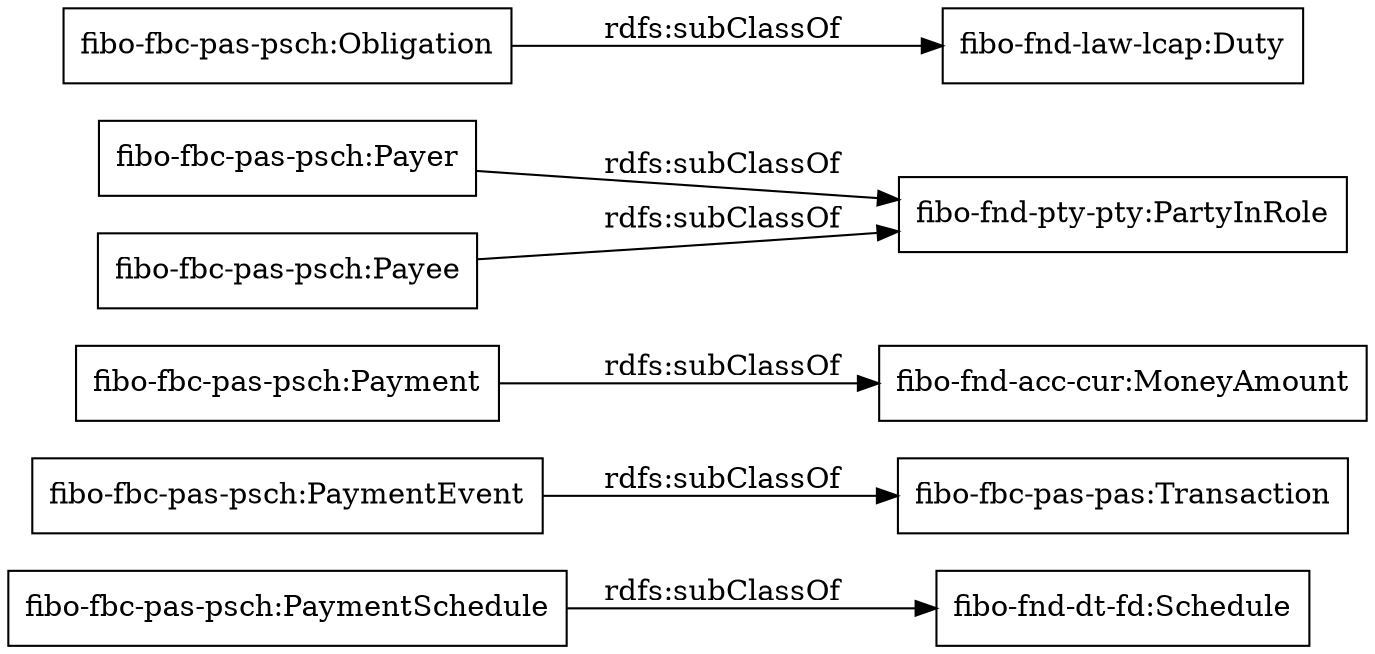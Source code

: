 digraph ar2dtool_diagram { 
rankdir=LR;
size="1000"
node [shape = rectangle, color="black"]; "fibo-fbc-pas-psch:PaymentSchedule" "fibo-fbc-pas-psch:PaymentEvent" "fibo-fbc-pas-psch:Payment" "fibo-fbc-pas-psch:Payer" "fibo-fbc-pas-psch:Payee" "fibo-fbc-pas-psch:Obligation" ; /*classes style*/
	"fibo-fbc-pas-psch:PaymentSchedule" -> "fibo-fnd-dt-fd:Schedule" [ label = "rdfs:subClassOf" ];
	"fibo-fbc-pas-psch:Obligation" -> "fibo-fnd-law-lcap:Duty" [ label = "rdfs:subClassOf" ];
	"fibo-fbc-pas-psch:Payee" -> "fibo-fnd-pty-pty:PartyInRole" [ label = "rdfs:subClassOf" ];
	"fibo-fbc-pas-psch:Payer" -> "fibo-fnd-pty-pty:PartyInRole" [ label = "rdfs:subClassOf" ];
	"fibo-fbc-pas-psch:Payment" -> "fibo-fnd-acc-cur:MoneyAmount" [ label = "rdfs:subClassOf" ];
	"fibo-fbc-pas-psch:PaymentEvent" -> "fibo-fbc-pas-pas:Transaction" [ label = "rdfs:subClassOf" ];

}
